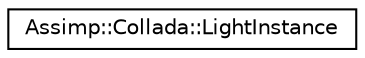 digraph "Graphical Class Hierarchy"
{
  edge [fontname="Helvetica",fontsize="10",labelfontname="Helvetica",labelfontsize="10"];
  node [fontname="Helvetica",fontsize="10",shape=record];
  rankdir="LR";
  Node1 [label="Assimp::Collada::LightInstance",height=0.2,width=0.4,color="black", fillcolor="white", style="filled",URL="$struct_assimp_1_1_collada_1_1_light_instance.html"];
}
